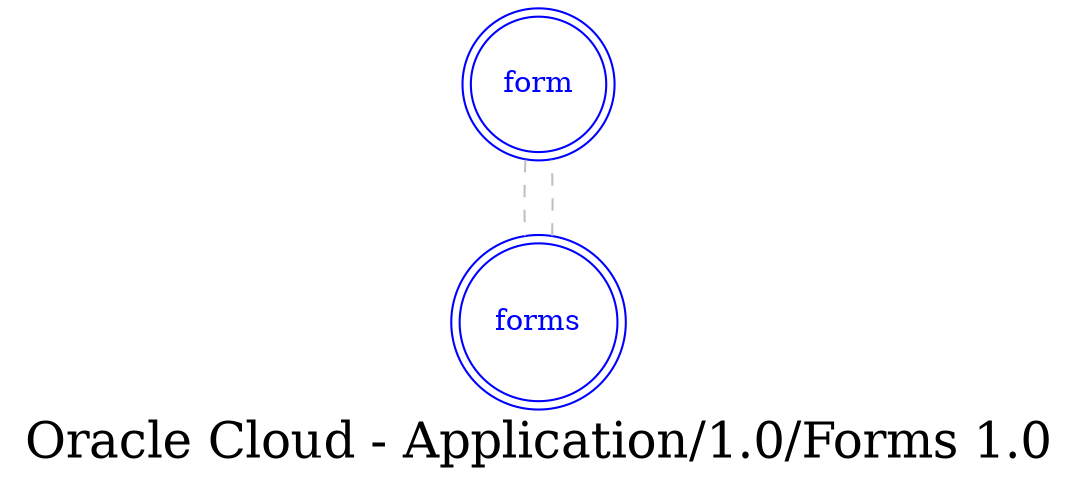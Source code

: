 digraph LexiconGraph {
graph[label="Oracle Cloud - Application/1.0/Forms 1.0", fontsize=24]
splines=true
"form" [color=blue, fontcolor=blue, shape=doublecircle]
"forms" [color=blue, fontcolor=blue, shape=doublecircle]
"forms" -> "form" [color=grey, fontcolor=grey, arrowhead=none, arrowtail=none, style=dashed]
"form" -> "forms" [color=grey, fontcolor=grey, arrowhead=none, arrowtail=none, style=dashed]
}
